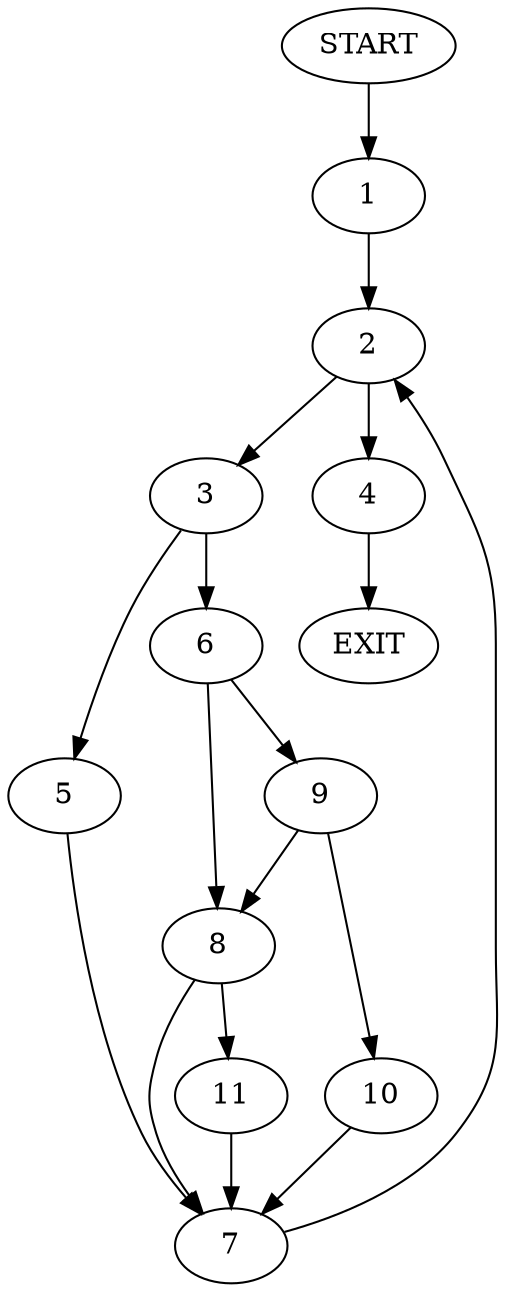 digraph {
0 [label="START"];
1;
2;
3;
4;
5;
6;
7;
8;
9;
10;
11;
12 [label="EXIT"];
0 -> 1;
1 -> 2;
2 -> 3;
2 -> 4;
3 -> 5;
3 -> 6;
4 -> 12;
5 -> 7;
6 -> 8;
6 -> 9;
7 -> 2;
9 -> 10;
9 -> 8;
8 -> 7;
8 -> 11;
10 -> 7;
11 -> 7;
}